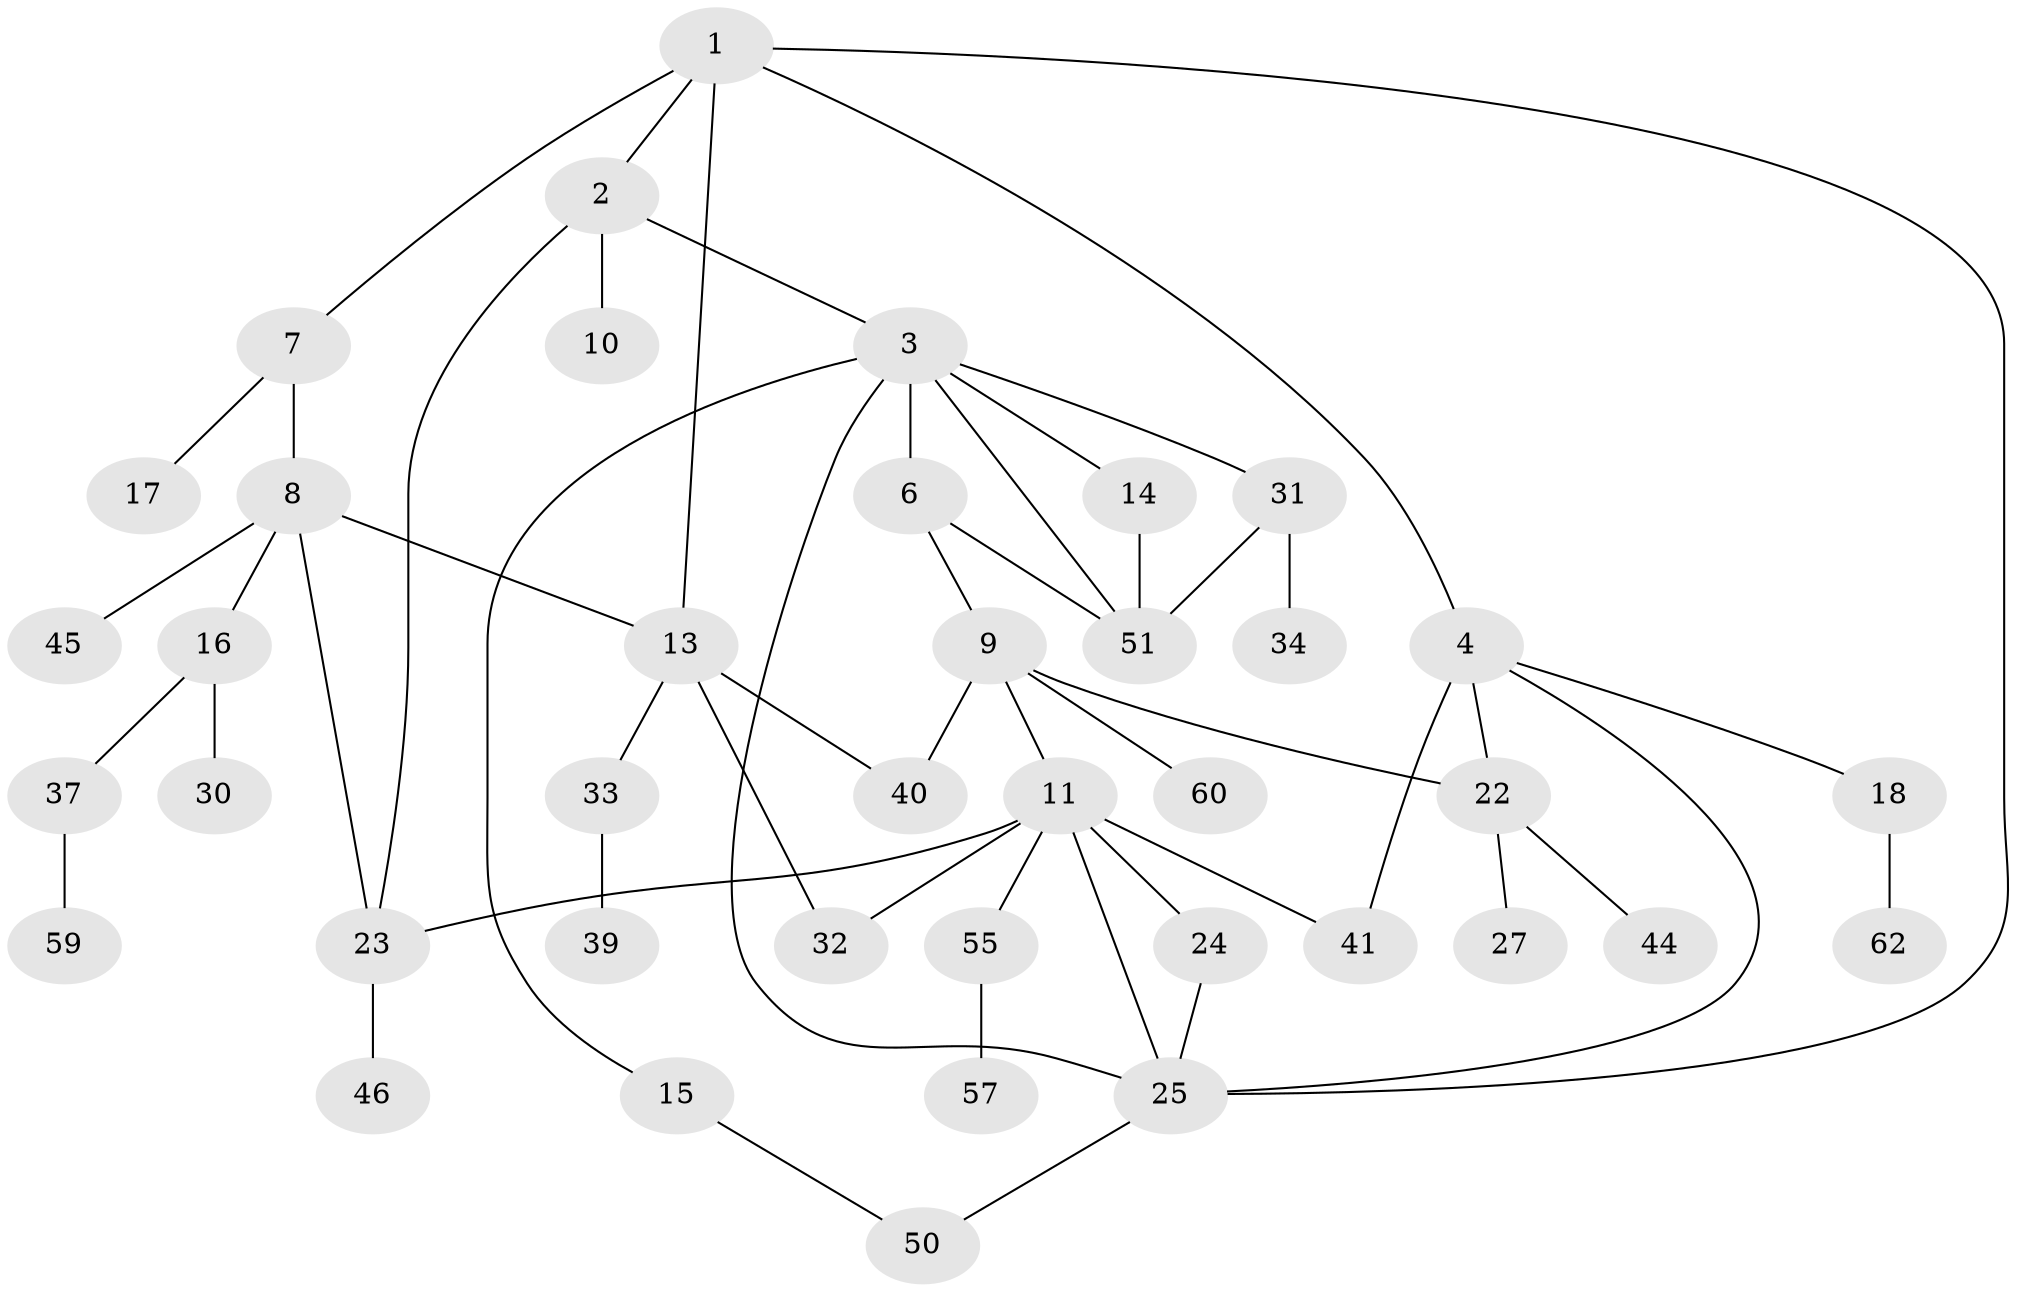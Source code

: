 // original degree distribution, {4: 0.109375, 5: 0.109375, 6: 0.03125, 3: 0.15625, 1: 0.328125, 2: 0.265625}
// Generated by graph-tools (version 1.1) at 2025/41/03/06/25 10:41:25]
// undirected, 40 vertices, 54 edges
graph export_dot {
graph [start="1"]
  node [color=gray90,style=filled];
  1 [super="+21"];
  2 [super="+53"];
  3 [super="+5"];
  4;
  6 [super="+12"];
  7 [super="+56"];
  8 [super="+29"];
  9 [super="+20"];
  10;
  11 [super="+19"];
  13 [super="+54"];
  14;
  15 [super="+64"];
  16 [super="+35"];
  17;
  18 [super="+43"];
  22 [super="+26"];
  23 [super="+28"];
  24;
  25 [super="+36"];
  27 [super="+52"];
  30;
  31 [super="+47"];
  32;
  33 [super="+61"];
  34 [super="+38"];
  37 [super="+42"];
  39 [super="+48"];
  40;
  41 [super="+49"];
  44;
  45;
  46;
  50;
  51 [super="+63"];
  55;
  57 [super="+58"];
  59;
  60;
  62;
  1 -- 2 [weight=2];
  1 -- 4 [weight=2];
  1 -- 7;
  1 -- 25;
  1 -- 13;
  2 -- 3;
  2 -- 10;
  2 -- 23;
  3 -- 14;
  3 -- 51;
  3 -- 15;
  3 -- 6;
  3 -- 31;
  3 -- 25;
  4 -- 18;
  4 -- 22;
  4 -- 41;
  4 -- 25;
  6 -- 9;
  6 -- 51;
  7 -- 8;
  7 -- 17;
  8 -- 13;
  8 -- 16;
  8 -- 23;
  8 -- 45;
  9 -- 11;
  9 -- 60;
  9 -- 22;
  9 -- 40;
  11 -- 24;
  11 -- 32;
  11 -- 55;
  11 -- 25;
  11 -- 41;
  11 -- 23;
  13 -- 33;
  13 -- 32;
  13 -- 40;
  14 -- 51;
  15 -- 50;
  16 -- 30;
  16 -- 37;
  18 -- 62;
  22 -- 27;
  22 -- 44;
  23 -- 46;
  24 -- 25;
  25 -- 50;
  31 -- 34;
  31 -- 51;
  33 -- 39;
  37 -- 59;
  55 -- 57;
}
